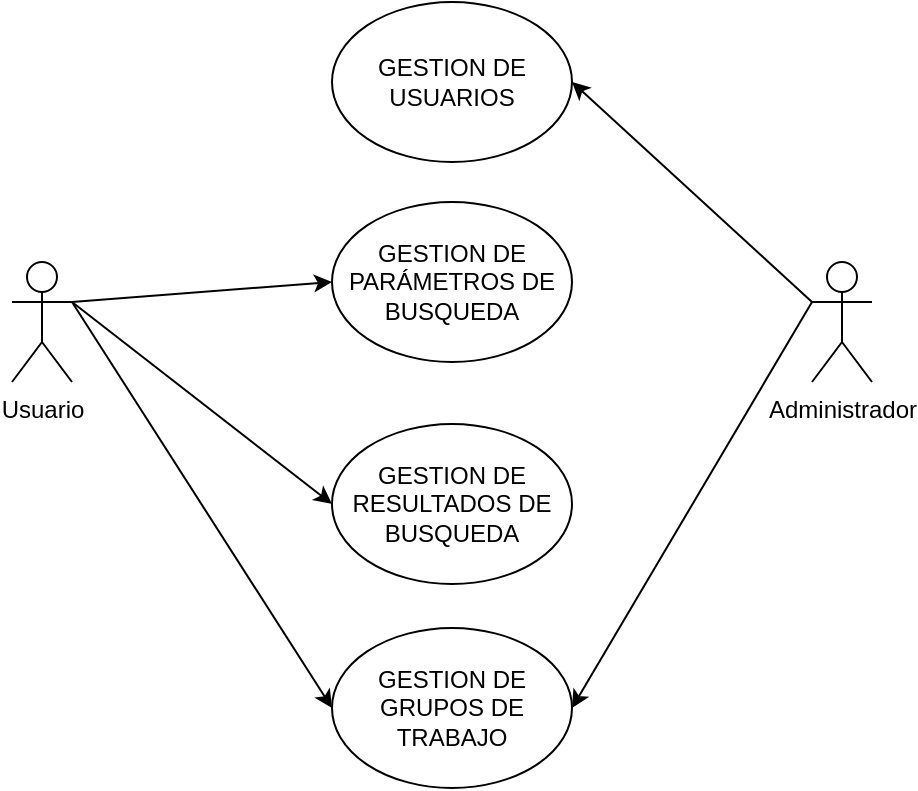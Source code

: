 <mxfile version="10.6.7" type="github"><diagram id="vPZZzIsRnwBb66TzkjyX" name="Page-1"><mxGraphModel dx="742" dy="706" grid="1" gridSize="10" guides="1" tooltips="1" connect="1" arrows="1" fold="1" page="1" pageScale="1" pageWidth="827" pageHeight="1169" math="0" shadow="0"><root><mxCell id="0"/><mxCell id="1" parent="0"/><mxCell id="6j8d05fGJsuc-wCxrPa7-1" value="Usuario" style="shape=umlActor;verticalLabelPosition=bottom;labelBackgroundColor=#ffffff;verticalAlign=top;html=1;" parent="1" vertex="1"><mxGeometry x="200" y="240" width="30" height="60" as="geometry"/></mxCell><mxCell id="6j8d05fGJsuc-wCxrPa7-2" value="Administrador" style="shape=umlActor;verticalLabelPosition=bottom;labelBackgroundColor=#ffffff;verticalAlign=top;html=1;" parent="1" vertex="1"><mxGeometry x="600" y="240" width="30" height="60" as="geometry"/></mxCell><mxCell id="6j8d05fGJsuc-wCxrPa7-5" value="GESTION DE USUARIOS" style="ellipse;whiteSpace=wrap;html=1;" parent="1" vertex="1"><mxGeometry x="360" y="110" width="120" height="80" as="geometry"/></mxCell><mxCell id="6j8d05fGJsuc-wCxrPa7-6" value="GESTION DE PARÁMETROS DE BUSQUEDA" style="ellipse;whiteSpace=wrap;html=1;" parent="1" vertex="1"><mxGeometry x="360" y="210" width="120" height="80" as="geometry"/></mxCell><mxCell id="6j8d05fGJsuc-wCxrPa7-7" value="GESTION DE RESULTADOS DE BUSQUEDA" style="ellipse;whiteSpace=wrap;html=1;" parent="1" vertex="1"><mxGeometry x="360" y="321" width="120" height="80" as="geometry"/></mxCell><mxCell id="6j8d05fGJsuc-wCxrPa7-8" value="GESTION DE GRUPOS DE TRABAJO" style="ellipse;whiteSpace=wrap;html=1;" parent="1" vertex="1"><mxGeometry x="360" y="423" width="120" height="80" as="geometry"/></mxCell><mxCell id="6j8d05fGJsuc-wCxrPa7-9" value="" style="endArrow=classic;html=1;exitX=1;exitY=0.333;exitDx=0;exitDy=0;exitPerimeter=0;entryX=0;entryY=0.5;entryDx=0;entryDy=0;" parent="1" source="6j8d05fGJsuc-wCxrPa7-1" target="6j8d05fGJsuc-wCxrPa7-6" edge="1"><mxGeometry width="50" height="50" relative="1" as="geometry"><mxPoint x="280" y="240" as="sourcePoint"/><mxPoint x="330" y="190" as="targetPoint"/></mxGeometry></mxCell><mxCell id="6j8d05fGJsuc-wCxrPa7-10" value="" style="endArrow=classic;html=1;entryX=0;entryY=0.5;entryDx=0;entryDy=0;exitX=1;exitY=0.333;exitDx=0;exitDy=0;exitPerimeter=0;" parent="1" source="6j8d05fGJsuc-wCxrPa7-1" target="6j8d05fGJsuc-wCxrPa7-7" edge="1"><mxGeometry width="50" height="50" relative="1" as="geometry"><mxPoint x="260" y="300" as="sourcePoint"/><mxPoint x="370" y="260" as="targetPoint"/></mxGeometry></mxCell><mxCell id="6j8d05fGJsuc-wCxrPa7-11" value="" style="endArrow=classic;html=1;entryX=0;entryY=0.5;entryDx=0;entryDy=0;" parent="1" target="6j8d05fGJsuc-wCxrPa7-8" edge="1"><mxGeometry width="50" height="50" relative="1" as="geometry"><mxPoint x="230" y="260" as="sourcePoint"/><mxPoint x="380" y="270" as="targetPoint"/></mxGeometry></mxCell><mxCell id="6j8d05fGJsuc-wCxrPa7-12" value="" style="endArrow=classic;html=1;exitX=0;exitY=0.333;exitDx=0;exitDy=0;exitPerimeter=0;entryX=1;entryY=0.5;entryDx=0;entryDy=0;" parent="1" source="6j8d05fGJsuc-wCxrPa7-2" target="6j8d05fGJsuc-wCxrPa7-5" edge="1"><mxGeometry width="50" height="50" relative="1" as="geometry"><mxPoint x="260" y="290" as="sourcePoint"/><mxPoint x="390" y="280" as="targetPoint"/></mxGeometry></mxCell><mxCell id="6j8d05fGJsuc-wCxrPa7-13" value="" style="endArrow=classic;html=1;entryX=1;entryY=0.5;entryDx=0;entryDy=0;" parent="1" target="6j8d05fGJsuc-wCxrPa7-8" edge="1"><mxGeometry width="50" height="50" relative="1" as="geometry"><mxPoint x="600" y="260" as="sourcePoint"/><mxPoint x="400" y="290" as="targetPoint"/></mxGeometry></mxCell></root></mxGraphModel></diagram></mxfile>